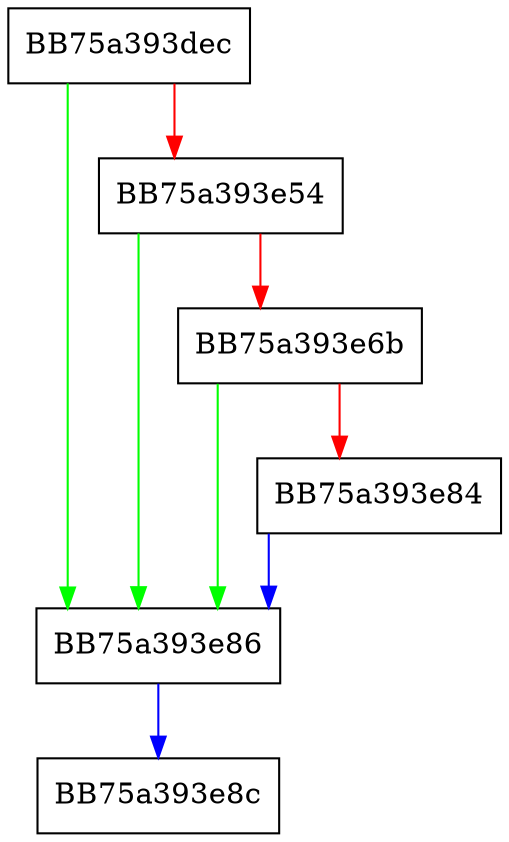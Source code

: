 digraph VFS_MoveFile {
  node [shape="box"];
  graph [splines=ortho];
  BB75a393dec -> BB75a393e86 [color="green"];
  BB75a393dec -> BB75a393e54 [color="red"];
  BB75a393e54 -> BB75a393e86 [color="green"];
  BB75a393e54 -> BB75a393e6b [color="red"];
  BB75a393e6b -> BB75a393e86 [color="green"];
  BB75a393e6b -> BB75a393e84 [color="red"];
  BB75a393e84 -> BB75a393e86 [color="blue"];
  BB75a393e86 -> BB75a393e8c [color="blue"];
}